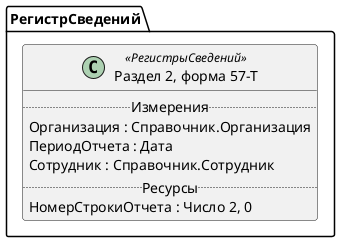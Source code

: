 ﻿@startuml Форма57ТРаздел2Сотрудники
'!include templates.wsd
'..\include templates.wsd
class РегистрСведений.Форма57ТРаздел2Сотрудники as "Раздел 2, форма 57-Т" <<РегистрыСведений>>
{
..Измерения..
Организация : Справочник.Организация
ПериодОтчета : Дата
Сотрудник : Справочник.Сотрудник
..Ресурсы..
НомерСтрокиОтчета : Число 2, 0
}
@enduml
